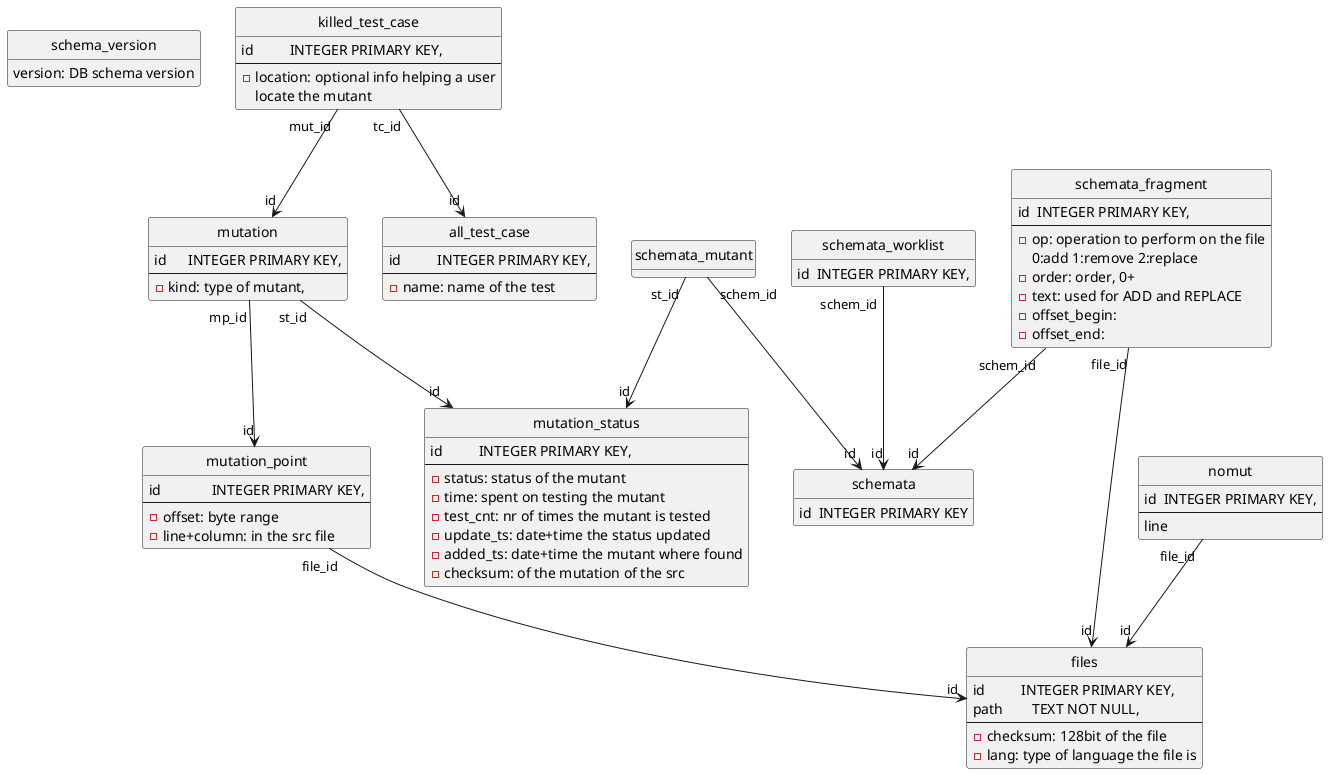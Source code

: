 @startuml
hide circle
hide methods

class schema_version {
version: DB schema version
}

class killed_test_case {
    id          INTEGER PRIMARY KEY,
---
- location: optional info helping a user
locate the mutant
}
killed_test_case "mut_id" --> "id" mutation
killed_test_case "tc_id" --> "id" all_test_case

class all_test_case {
    id          INTEGER PRIMARY KEY,
---
- name: name of the test
}

class mutation_status {
    id          INTEGER PRIMARY KEY,
---
- status: status of the mutant
- time: spent on testing the mutant
- test_cnt: nr of times the mutant is tested
- update_ts: date+time the status updated
- added_ts: date+time the mutant where found
- checksum: of the mutation of the src
}

class mutation {
    id      INTEGER PRIMARY KEY,
---
- kind: type of mutant,
}
mutation "mp_id" --> "id" mutation_point
mutation "st_id" --> "id" mutation_status

class mutation_point {
    id              INTEGER PRIMARY KEY,
---
- offset: byte range
- line+column: in the src file
}
mutation_point "file_id" --> "id" files

class nomut {
id  INTEGER PRIMARY KEY,
---
line
}
nomut "file_id" --> "id" files

class files {
    id          INTEGER PRIMARY KEY,
    path        TEXT NOT NULL,
---
- checksum: 128bit of the file
- lang: type of language the file is
}

class schemata {
    id  INTEGER PRIMARY KEY
}

class schemata_fragment {
    id  INTEGER PRIMARY KEY,
---
- op: operation to perform on the file
  0:add 1:remove 2:replace
- order: order, 0+
- text: used for ADD and REPLACE
- offset_begin:
- offset_end:
}
schemata_fragment "schem_id" --> "id" schemata
schemata_fragment "file_id" --> "id" files

class schemata_mutant {
}
schemata_mutant "schem_id" --> "id" schemata
schemata_mutant "st_id" --> "id" mutation_status

class schemata_worklist {
    id  INTEGER PRIMARY KEY,
}
schemata_worklist "schem_id" --> "id" schemata

@enduml
